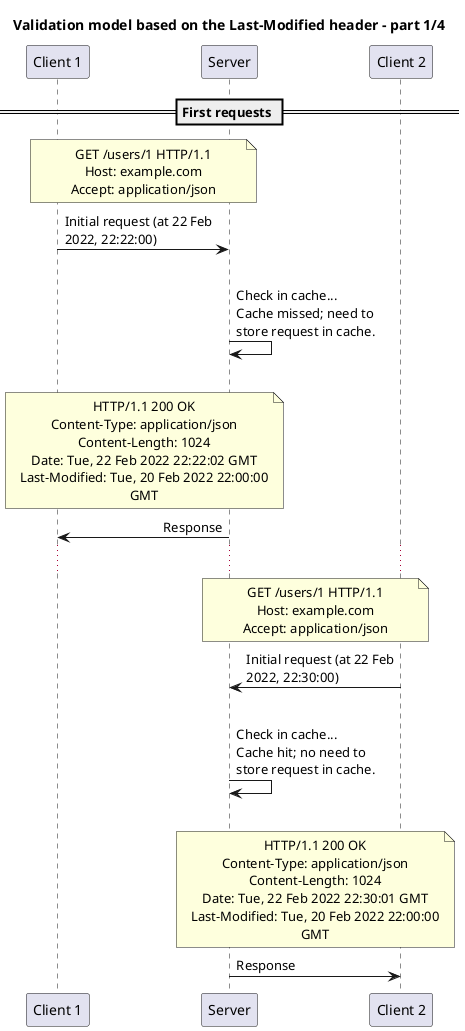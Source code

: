 @startuml validation-model-based-on-the-last-modified-header-part-1
skinparam boxPadding 100
skinparam maxMessageSize 150
skinparam noteTextAlignment center
skinparam sequenceMessageAlign direction
skinparam wrapWidth 250

title "Validation model based on the Last-Modified header - part 1/4"

participant "Client 1" as client1
participant "Server" as server
participant "Client 2" as client2

== First requests ==

note over client1, server
GET /users/1 HTTP/1.1
Host: example.com
Accept: application/json
end note
client1 -> server: Initial request (at 22 Feb 2022, 22:22:00)

|||

server -> server: Check in cache...\nCache missed; need to store request in cache.

|||

note over client1, server
HTTP/1.1 200 OK
Content-Type: application/json
Content-Length: 1024
Date: Tue, 22 Feb 2022 22:22:02 GMT
Last-Modified: Tue, 20 Feb 2022 22:00:00 GMT
end note
server -> client1: Response

...

note over server, client2
GET /users/1 HTTP/1.1
Host: example.com
Accept: application/json
end note
server <- client2: Initial request (at 22 Feb 2022, 22:30:00)

|||

server -> server: Check in cache...\nCache hit; no need to store request in cache.

|||

note over server, client2
HTTP/1.1 200 OK
Content-Type: application/json
Content-Length: 1024
Date: Tue, 22 Feb 2022 22:30:01 GMT
Last-Modified: Tue, 20 Feb 2022 22:00:00 GMT
end note
server -> client2: Response

@enduml
